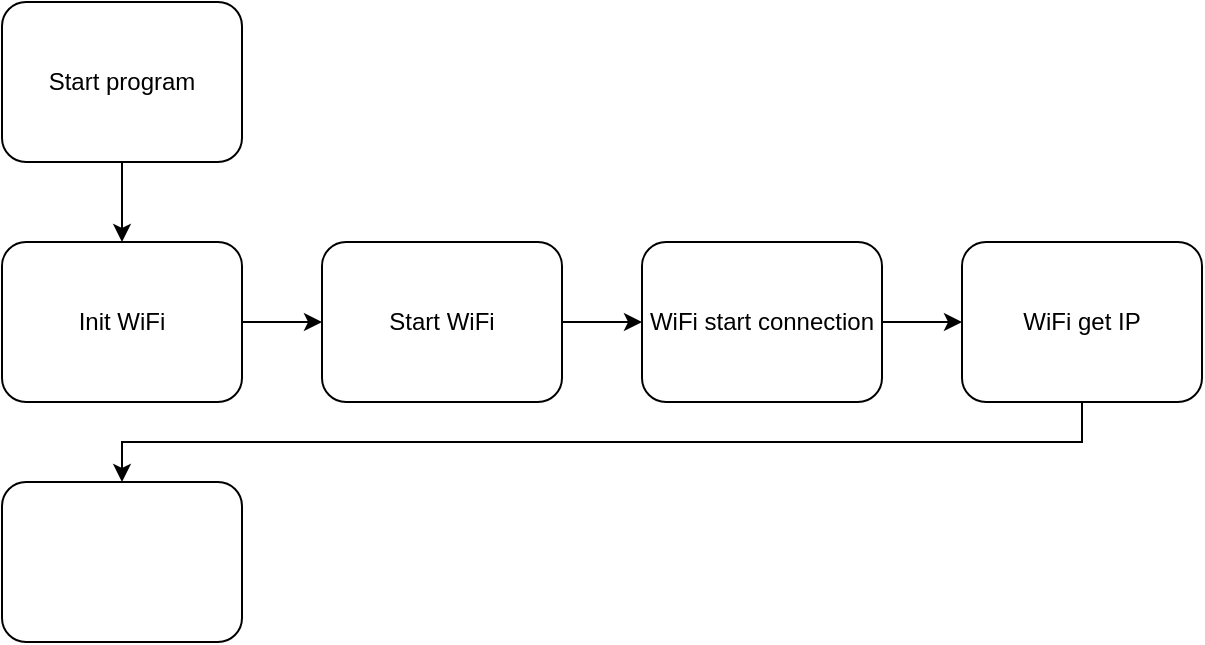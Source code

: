 <mxfile version="12.8.1" type="github">
  <diagram id="L6W5FDQ7DxmvHCmjNwfB" name="Page-1">
    <mxGraphModel dx="780" dy="752" grid="1" gridSize="10" guides="1" tooltips="1" connect="1" arrows="1" fold="1" page="1" pageScale="1" pageWidth="850" pageHeight="1100" math="0" shadow="0">
      <root>
        <mxCell id="0" />
        <mxCell id="1" parent="0" />
        <mxCell id="-dLVDpePHNbnqSVgZJ3t-17" value="" style="edgeStyle=orthogonalEdgeStyle;rounded=0;orthogonalLoop=1;jettySize=auto;html=1;" edge="1" parent="1" source="-dLVDpePHNbnqSVgZJ3t-1" target="-dLVDpePHNbnqSVgZJ3t-12">
          <mxGeometry relative="1" as="geometry" />
        </mxCell>
        <mxCell id="-dLVDpePHNbnqSVgZJ3t-1" value="Start program" style="rounded=1;whiteSpace=wrap;html=1;" vertex="1" parent="1">
          <mxGeometry x="160" y="40" width="120" height="80" as="geometry" />
        </mxCell>
        <mxCell id="-dLVDpePHNbnqSVgZJ3t-14" value="" style="edgeStyle=orthogonalEdgeStyle;rounded=0;orthogonalLoop=1;jettySize=auto;html=1;" edge="1" parent="1" source="-dLVDpePHNbnqSVgZJ3t-12" target="-dLVDpePHNbnqSVgZJ3t-13">
          <mxGeometry relative="1" as="geometry" />
        </mxCell>
        <mxCell id="-dLVDpePHNbnqSVgZJ3t-12" value="Init WiFi" style="rounded=1;whiteSpace=wrap;html=1;" vertex="1" parent="1">
          <mxGeometry x="160" y="160" width="120" height="80" as="geometry" />
        </mxCell>
        <mxCell id="-dLVDpePHNbnqSVgZJ3t-16" value="" style="edgeStyle=orthogonalEdgeStyle;rounded=0;orthogonalLoop=1;jettySize=auto;html=1;" edge="1" parent="1" source="-dLVDpePHNbnqSVgZJ3t-13" target="-dLVDpePHNbnqSVgZJ3t-15">
          <mxGeometry relative="1" as="geometry" />
        </mxCell>
        <mxCell id="-dLVDpePHNbnqSVgZJ3t-13" value="Start WiFi" style="rounded=1;whiteSpace=wrap;html=1;" vertex="1" parent="1">
          <mxGeometry x="320" y="160" width="120" height="80" as="geometry" />
        </mxCell>
        <mxCell id="-dLVDpePHNbnqSVgZJ3t-19" value="" style="edgeStyle=orthogonalEdgeStyle;rounded=0;orthogonalLoop=1;jettySize=auto;html=1;" edge="1" parent="1" source="-dLVDpePHNbnqSVgZJ3t-15" target="-dLVDpePHNbnqSVgZJ3t-18">
          <mxGeometry relative="1" as="geometry" />
        </mxCell>
        <mxCell id="-dLVDpePHNbnqSVgZJ3t-15" value="WiFi start connection" style="rounded=1;whiteSpace=wrap;html=1;" vertex="1" parent="1">
          <mxGeometry x="480" y="160" width="120" height="80" as="geometry" />
        </mxCell>
        <mxCell id="-dLVDpePHNbnqSVgZJ3t-21" value="" style="edgeStyle=orthogonalEdgeStyle;rounded=0;orthogonalLoop=1;jettySize=auto;html=1;" edge="1" parent="1" source="-dLVDpePHNbnqSVgZJ3t-18" target="-dLVDpePHNbnqSVgZJ3t-20">
          <mxGeometry relative="1" as="geometry">
            <Array as="points">
              <mxPoint x="700" y="260" />
              <mxPoint x="220" y="260" />
            </Array>
          </mxGeometry>
        </mxCell>
        <mxCell id="-dLVDpePHNbnqSVgZJ3t-18" value="WiFi get IP" style="rounded=1;whiteSpace=wrap;html=1;" vertex="1" parent="1">
          <mxGeometry x="640" y="160" width="120" height="80" as="geometry" />
        </mxCell>
        <mxCell id="-dLVDpePHNbnqSVgZJ3t-20" value="" style="rounded=1;whiteSpace=wrap;html=1;" vertex="1" parent="1">
          <mxGeometry x="160" y="280" width="120" height="80" as="geometry" />
        </mxCell>
      </root>
    </mxGraphModel>
  </diagram>
</mxfile>
